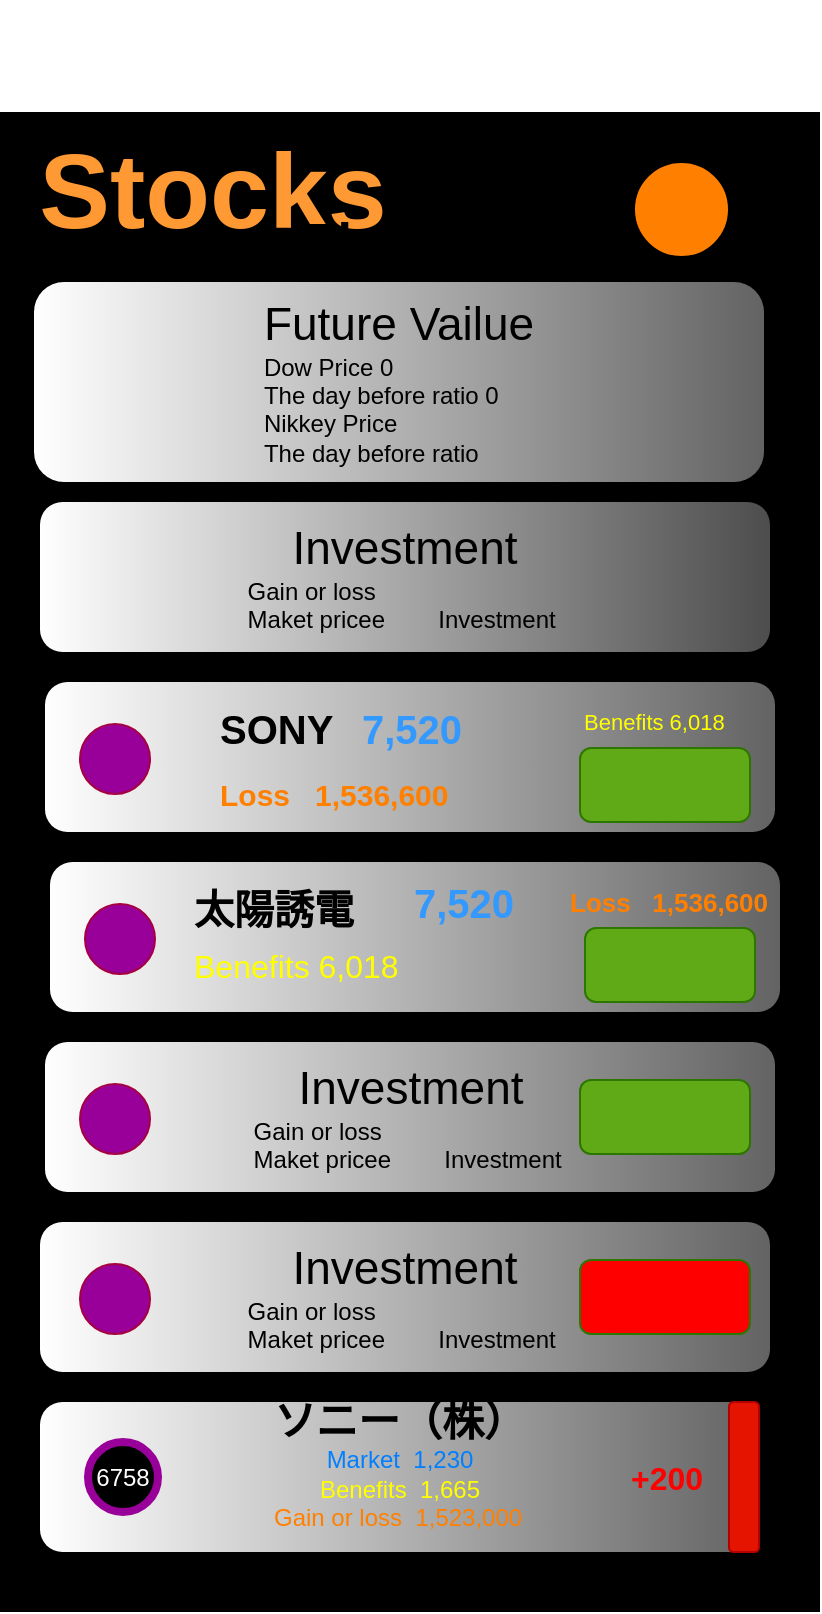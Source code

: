 <mxfile version="13.4.8" pages="2">
    <diagram id="6hGFLwfOUW9BJ-s0fimq" name="Page-1">
        <mxGraphModel dx="441" dy="2106" grid="1" gridSize="5" guides="1" tooltips="1" connect="1" arrows="1" fold="1" page="1" pageScale="1" pageWidth="827" pageHeight="1169" math="0" shadow="0">
            <root>
                <mxCell id="0"/>
                <mxCell id="1" parent="0"/>
                <mxCell id="4" value="" style="rounded=0;whiteSpace=wrap;html=1;fillColor=#000000;strokeColor=none;fontColor=#ffffff;rotation=0;align=left;" parent="1" vertex="1">
                    <mxGeometry x="215" y="-1060" width="410" height="750" as="geometry"/>
                </mxCell>
                <mxCell id="9" value="&lt;font&gt;&lt;span style=&quot;font-size: 23px&quot;&gt;Investment&lt;/span&gt;&lt;br&gt;&lt;div style=&quot;text-align: left&quot;&gt;&lt;span&gt;Gain or loss&lt;/span&gt;&lt;/div&gt;Maket pricee&amp;nbsp; &amp;nbsp; &amp;nbsp; &amp;nbsp; Investment&amp;nbsp;&lt;br&gt;&lt;/font&gt;" style="rounded=1;whiteSpace=wrap;html=1;strokeColor=none;gradientDirection=east;gradientColor=#4D4D4D;" parent="1" vertex="1">
                    <mxGeometry x="235" y="-865" width="365" height="75" as="geometry"/>
                </mxCell>
                <mxCell id="10" value="&lt;font color=&quot;#ff9933&quot; size=&quot;1&quot;&gt;&lt;b style=&quot;line-height: 360% ; font-size: 53px&quot;&gt;Stocks&lt;/b&gt;&lt;/font&gt;" style="rounded=0;whiteSpace=wrap;html=1;strokeColor=none;fillColor=#000000;" parent="1" vertex="1">
                    <mxGeometry x="229" y="-1050" width="185" height="60" as="geometry"/>
                </mxCell>
                <mxCell id="11" value="&lt;font&gt;&lt;span style=&quot;font-size: 23px&quot;&gt;Future Vailue&lt;/span&gt;&lt;br&gt;&lt;div style=&quot;text-align: left&quot;&gt;&lt;span&gt;Dow Price 0&lt;/span&gt;&lt;/div&gt;&lt;font style=&quot;font-size: 12px&quot;&gt;&lt;div style=&quot;text-align: left&quot;&gt;&lt;span&gt;The day before ratio 0&lt;/span&gt;&lt;/div&gt;&lt;div style=&quot;text-align: left&quot;&gt;&lt;span&gt;Nikkey Price&lt;/span&gt;&lt;/div&gt;&lt;div style=&quot;text-align: left&quot;&gt;&lt;span&gt;The day before ratio&lt;/span&gt;&lt;/div&gt;&lt;/font&gt;&lt;/font&gt;" style="rounded=1;whiteSpace=wrap;html=1;strokeColor=none;gradientColor=#636363;gradientDirection=east;" parent="1" vertex="1">
                    <mxGeometry x="232" y="-975" width="365" height="100" as="geometry"/>
                </mxCell>
                <mxCell id="14" value="&lt;font&gt;&lt;span style=&quot;font-size: 23px&quot;&gt;Investment&lt;/span&gt;&lt;br&gt;&lt;div style=&quot;text-align: left&quot;&gt;&lt;span&gt;Gain or loss&lt;/span&gt;&lt;/div&gt;Maket pricee&amp;nbsp; &amp;nbsp; &amp;nbsp; &amp;nbsp; Investment&amp;nbsp;&lt;br&gt;&lt;/font&gt;" style="rounded=1;whiteSpace=wrap;html=1;strokeColor=none;gradientColor=#636363;gradientDirection=east;" parent="1" vertex="1">
                    <mxGeometry x="237.5" y="-595" width="365" height="75" as="geometry"/>
                </mxCell>
                <mxCell id="15" value="&lt;font&gt;&lt;span style=&quot;font-size: 23px&quot;&gt;Investment&lt;/span&gt;&lt;br&gt;&lt;div style=&quot;text-align: left&quot;&gt;&lt;span&gt;Gain or loss&lt;/span&gt;&lt;/div&gt;Maket pricee&amp;nbsp; &amp;nbsp; &amp;nbsp; &amp;nbsp; Investment&amp;nbsp;&lt;br&gt;&lt;/font&gt;" style="rounded=1;whiteSpace=wrap;html=1;strokeColor=none;gradientColor=#636363;gradientDirection=east;" parent="1" vertex="1">
                    <mxGeometry x="235" y="-505" width="365" height="75" as="geometry"/>
                </mxCell>
                <mxCell id="19" value="" style="rounded=1;whiteSpace=wrap;html=1;fillColor=#60a917;strokeColor=#2D7600;fontColor=#ffffff;" parent="1" vertex="1">
                    <mxGeometry x="505" y="-576" width="85" height="37" as="geometry"/>
                </mxCell>
                <mxCell id="20" value="" style="rounded=1;whiteSpace=wrap;html=1;fillColor=#FF0000;strokeColor=#2D7600;fontColor=#ffffff;" parent="1" vertex="1">
                    <mxGeometry x="505" y="-486" width="85" height="37" as="geometry"/>
                </mxCell>
                <mxCell id="22" value="" style="ellipse;whiteSpace=wrap;html=1;aspect=fixed;fillColor=#990099;strokeColor=#A50040;fontColor=#ffffff;" parent="1" vertex="1">
                    <mxGeometry x="255" y="-574" width="35" height="35" as="geometry"/>
                </mxCell>
                <mxCell id="23" value="" style="ellipse;whiteSpace=wrap;html=1;aspect=fixed;fillColor=#990099;strokeColor=#A50040;fontColor=#ffffff;" parent="1" vertex="1">
                    <mxGeometry x="255" y="-484" width="35" height="35" as="geometry"/>
                </mxCell>
                <mxCell id="24" value="&lt;font style=&quot;font-size: 26px&quot;&gt;&lt;b&gt;Thu 25 Jun&lt;/b&gt;&lt;/font&gt;" style="rounded=0;whiteSpace=wrap;html=1;strokeColor=none;fillColor=#000000;opacity=0;" parent="1" vertex="1">
                    <mxGeometry x="360" y="-1025" width="152.5" height="60" as="geometry"/>
                </mxCell>
                <mxCell id="26" value="" style="ellipse;whiteSpace=wrap;html=1;aspect=fixed;fillColor=#FF8000;" parent="1" vertex="1">
                    <mxGeometry x="532" y="-1035" width="47.5" height="47.5" as="geometry"/>
                </mxCell>
                <mxCell id="30" value="&lt;font&gt;&lt;font style=&quot;font-size: 21px&quot;&gt;&lt;b&gt;ソニー（株）&lt;/b&gt;&lt;/font&gt;&lt;br&gt;&lt;font color=&quot;#007fff&quot;&gt;Market&amp;nbsp; 1,230&lt;/font&gt;&lt;br&gt;&lt;font color=&quot;#ffff00&quot;&gt;Benefits&amp;nbsp; 1,665&lt;/font&gt;&lt;br&gt;&lt;div style=&quot;text-align: left&quot;&gt;&lt;span&gt;&lt;font color=&quot;#ff8000&quot;&gt;Gain or loss&amp;nbsp; 1,523,000&lt;/font&gt;&lt;/span&gt;&lt;/div&gt;&lt;br&gt;&lt;/font&gt;" style="rounded=1;whiteSpace=wrap;html=1;strokeColor=none;gradientColor=#636363;gradientDirection=east;" parent="1" vertex="1">
                    <mxGeometry x="235" y="-415" width="360" height="75" as="geometry"/>
                </mxCell>
                <mxCell id="31" value="" style="rounded=1;whiteSpace=wrap;html=1;fillColor=#e51400;strokeColor=#B20000;fontColor=#ffffff;" parent="1" vertex="1">
                    <mxGeometry x="579.5" y="-415" width="15" height="75" as="geometry"/>
                </mxCell>
                <mxCell id="37" value="6758" style="ellipse;whiteSpace=wrap;html=1;aspect=fixed;strokeWidth=4;fontColor=#ffffff;fillColor=#000000;strokeColor=#990099;" parent="1" vertex="1">
                    <mxGeometry x="259" y="-395" width="35" height="35" as="geometry"/>
                </mxCell>
                <mxCell id="47" value="" style="group" parent="1" vertex="1" connectable="0">
                    <mxGeometry x="237.5" y="-775" width="365" height="75" as="geometry"/>
                </mxCell>
                <mxCell id="12" value="&lt;font&gt;&lt;br&gt;&lt;/font&gt;" style="rounded=1;whiteSpace=wrap;html=1;strokeColor=none;gradientColor=#636363;gradientDirection=east;" parent="47" vertex="1">
                    <mxGeometry width="365" height="75" as="geometry"/>
                </mxCell>
                <mxCell id="16" value="" style="rounded=1;whiteSpace=wrap;html=1;fillColor=#60a917;strokeColor=#2D7600;fontColor=#ffffff;" parent="47" vertex="1">
                    <mxGeometry x="267.5" y="33" width="85" height="37" as="geometry"/>
                </mxCell>
                <mxCell id="17" value="" style="ellipse;whiteSpace=wrap;html=1;aspect=fixed;fillColor=#990099;strokeColor=#A50040;fontColor=#ffffff;" parent="47" vertex="1">
                    <mxGeometry x="17.5" y="21" width="35" height="35" as="geometry"/>
                </mxCell>
                <mxCell id="40" value="&lt;div&gt;&lt;span style=&quot;font-size: 20px&quot;&gt;SONY&amp;nbsp;&lt;/span&gt;&lt;/div&gt;" style="rounded=0;whiteSpace=wrap;html=1;opacity=0;align=left;fontStyle=1" parent="47" vertex="1">
                    <mxGeometry x="85.5" y="13" width="62" height="20" as="geometry"/>
                </mxCell>
                <mxCell id="43" value="&lt;div style=&quot;font-size: 11px;&quot;&gt;&lt;span style=&quot;font-size: 11px; color: rgb(255, 255, 0);&quot;&gt;Benefits 6,018&lt;/span&gt;&lt;/div&gt;" style="rounded=0;whiteSpace=wrap;html=1;opacity=0;align=left;fontSize=11;" parent="47" vertex="1">
                    <mxGeometry x="267.5" y="10" width="85" height="20" as="geometry"/>
                </mxCell>
                <mxCell id="44" value="&lt;div style=&quot;font-size: 15px;&quot;&gt;&lt;span style=&quot;font-size: 15px;&quot;&gt;Loss&amp;nbsp; &amp;nbsp;1,536,600&lt;/span&gt;&lt;/div&gt;" style="rounded=0;whiteSpace=wrap;html=1;opacity=0;align=left;fontSize=15;fontColor=#FF8000;fontStyle=1" parent="47" vertex="1">
                    <mxGeometry x="85.5" y="46" width="147" height="20" as="geometry"/>
                </mxCell>
                <mxCell id="45" value="&lt;div&gt;&lt;span style=&quot;font-size: 20px&quot;&gt;7,520&lt;/span&gt;&lt;/div&gt;" style="rounded=0;whiteSpace=wrap;html=1;opacity=0;align=left;fontStyle=1;fontColor=#3399FF;" parent="47" vertex="1">
                    <mxGeometry x="156.25" y="13" width="65" height="20" as="geometry"/>
                </mxCell>
                <mxCell id="48" value="" style="group" parent="1" vertex="1" connectable="0">
                    <mxGeometry x="240" y="-685" width="365" height="75" as="geometry"/>
                </mxCell>
                <mxCell id="49" value="&lt;font&gt;&lt;br&gt;&lt;/font&gt;" style="rounded=1;whiteSpace=wrap;html=1;strokeColor=none;gradientColor=#636363;gradientDirection=east;" parent="48" vertex="1">
                    <mxGeometry width="365" height="75" as="geometry"/>
                </mxCell>
                <mxCell id="50" value="" style="rounded=1;whiteSpace=wrap;html=1;fillColor=#60a917;strokeColor=#2D7600;fontColor=#ffffff;" parent="48" vertex="1">
                    <mxGeometry x="267.5" y="33" width="85" height="37" as="geometry"/>
                </mxCell>
                <mxCell id="51" value="" style="ellipse;whiteSpace=wrap;html=1;aspect=fixed;fillColor=#990099;strokeColor=#A50040;fontColor=#ffffff;" parent="48" vertex="1">
                    <mxGeometry x="17.5" y="21" width="35" height="35" as="geometry"/>
                </mxCell>
                <mxCell id="52" value="&lt;div&gt;&lt;span style=&quot;font-size: 20px&quot;&gt;太陽誘電&lt;/span&gt;&lt;span style=&quot;font-size: 20px&quot;&gt;&amp;nbsp;&lt;/span&gt;&lt;/div&gt;" style="rounded=0;whiteSpace=wrap;html=1;opacity=0;align=left;fontStyle=1" parent="48" vertex="1">
                    <mxGeometry x="70" y="13" width="95" height="20" as="geometry"/>
                </mxCell>
                <mxCell id="53" value="&lt;div style=&quot;font-size: 16px;&quot;&gt;&lt;span style=&quot;font-size: 16px; color: rgb(255, 255, 0);&quot;&gt;Benefits 6,018&lt;/span&gt;&lt;/div&gt;" style="rounded=0;whiteSpace=wrap;html=1;opacity=0;align=left;fontSize=16;" parent="48" vertex="1">
                    <mxGeometry x="70" y="41.5" width="165" height="20" as="geometry"/>
                </mxCell>
                <mxCell id="55" value="&lt;div&gt;&lt;span style=&quot;font-size: 20px&quot;&gt;7,520&lt;/span&gt;&lt;/div&gt;" style="rounded=0;whiteSpace=wrap;html=1;opacity=0;align=left;fontStyle=1;fontColor=#3399FF;" parent="48" vertex="1">
                    <mxGeometry x="180" y="10" width="65" height="20" as="geometry"/>
                </mxCell>
                <mxCell id="54" value="&lt;div style=&quot;font-size: 13px;&quot;&gt;&lt;span style=&quot;font-size: 13px;&quot;&gt;Loss&amp;nbsp; &amp;nbsp;1,536,600&lt;/span&gt;&lt;/div&gt;" style="rounded=0;whiteSpace=wrap;html=1;opacity=0;align=left;fontSize=13;fontColor=#FF8000;fontStyle=1" parent="48" vertex="1">
                    <mxGeometry x="257.5" y="10" width="105" height="20" as="geometry"/>
                </mxCell>
                <mxCell id="56" value="+200" style="rounded=0;whiteSpace=wrap;html=1;fontSize=16;opacity=0;fontColor=#FF0000;fontStyle=1" parent="1" vertex="1">
                    <mxGeometry x="510" y="-390" width="77" height="25" as="geometry"/>
                </mxCell>
            </root>
        </mxGraphModel>
    </diagram>
    <diagram id="xY7KjyLXGpR5-aNHh26u" name="ページ2">
        <mxGraphModel dx="567" dy="937" grid="1" gridSize="10" guides="1" tooltips="1" connect="1" arrows="1" fold="1" page="1" pageScale="1" pageWidth="827" pageHeight="1169" math="0" shadow="0">
            <root>
                <mxCell id="41Q1MrhO9BH28miWvHrH-0"/>
                <mxCell id="41Q1MrhO9BH28miWvHrH-1" parent="41Q1MrhO9BH28miWvHrH-0"/>
                <mxCell id="41Q1MrhO9BH28miWvHrH-2" value="" style="rounded=1;whiteSpace=wrap;html=1;arcSize=18;rotation=0;sketch=0;" vertex="1" parent="41Q1MrhO9BH28miWvHrH-1">
                    <mxGeometry x="90" y="250" width="300" height="140" as="geometry"/>
                </mxCell>
                <mxCell id="41Q1MrhO9BH28miWvHrH-3" value="Text" style="text;html=1;strokeColor=none;fillColor=none;align=center;verticalAlign=middle;whiteSpace=wrap;rounded=0;sketch=0;" vertex="1" parent="41Q1MrhO9BH28miWvHrH-1">
                    <mxGeometry x="100" y="170" width="40" height="20" as="geometry"/>
                </mxCell>
            </root>
        </mxGraphModel>
    </diagram>
</mxfile>